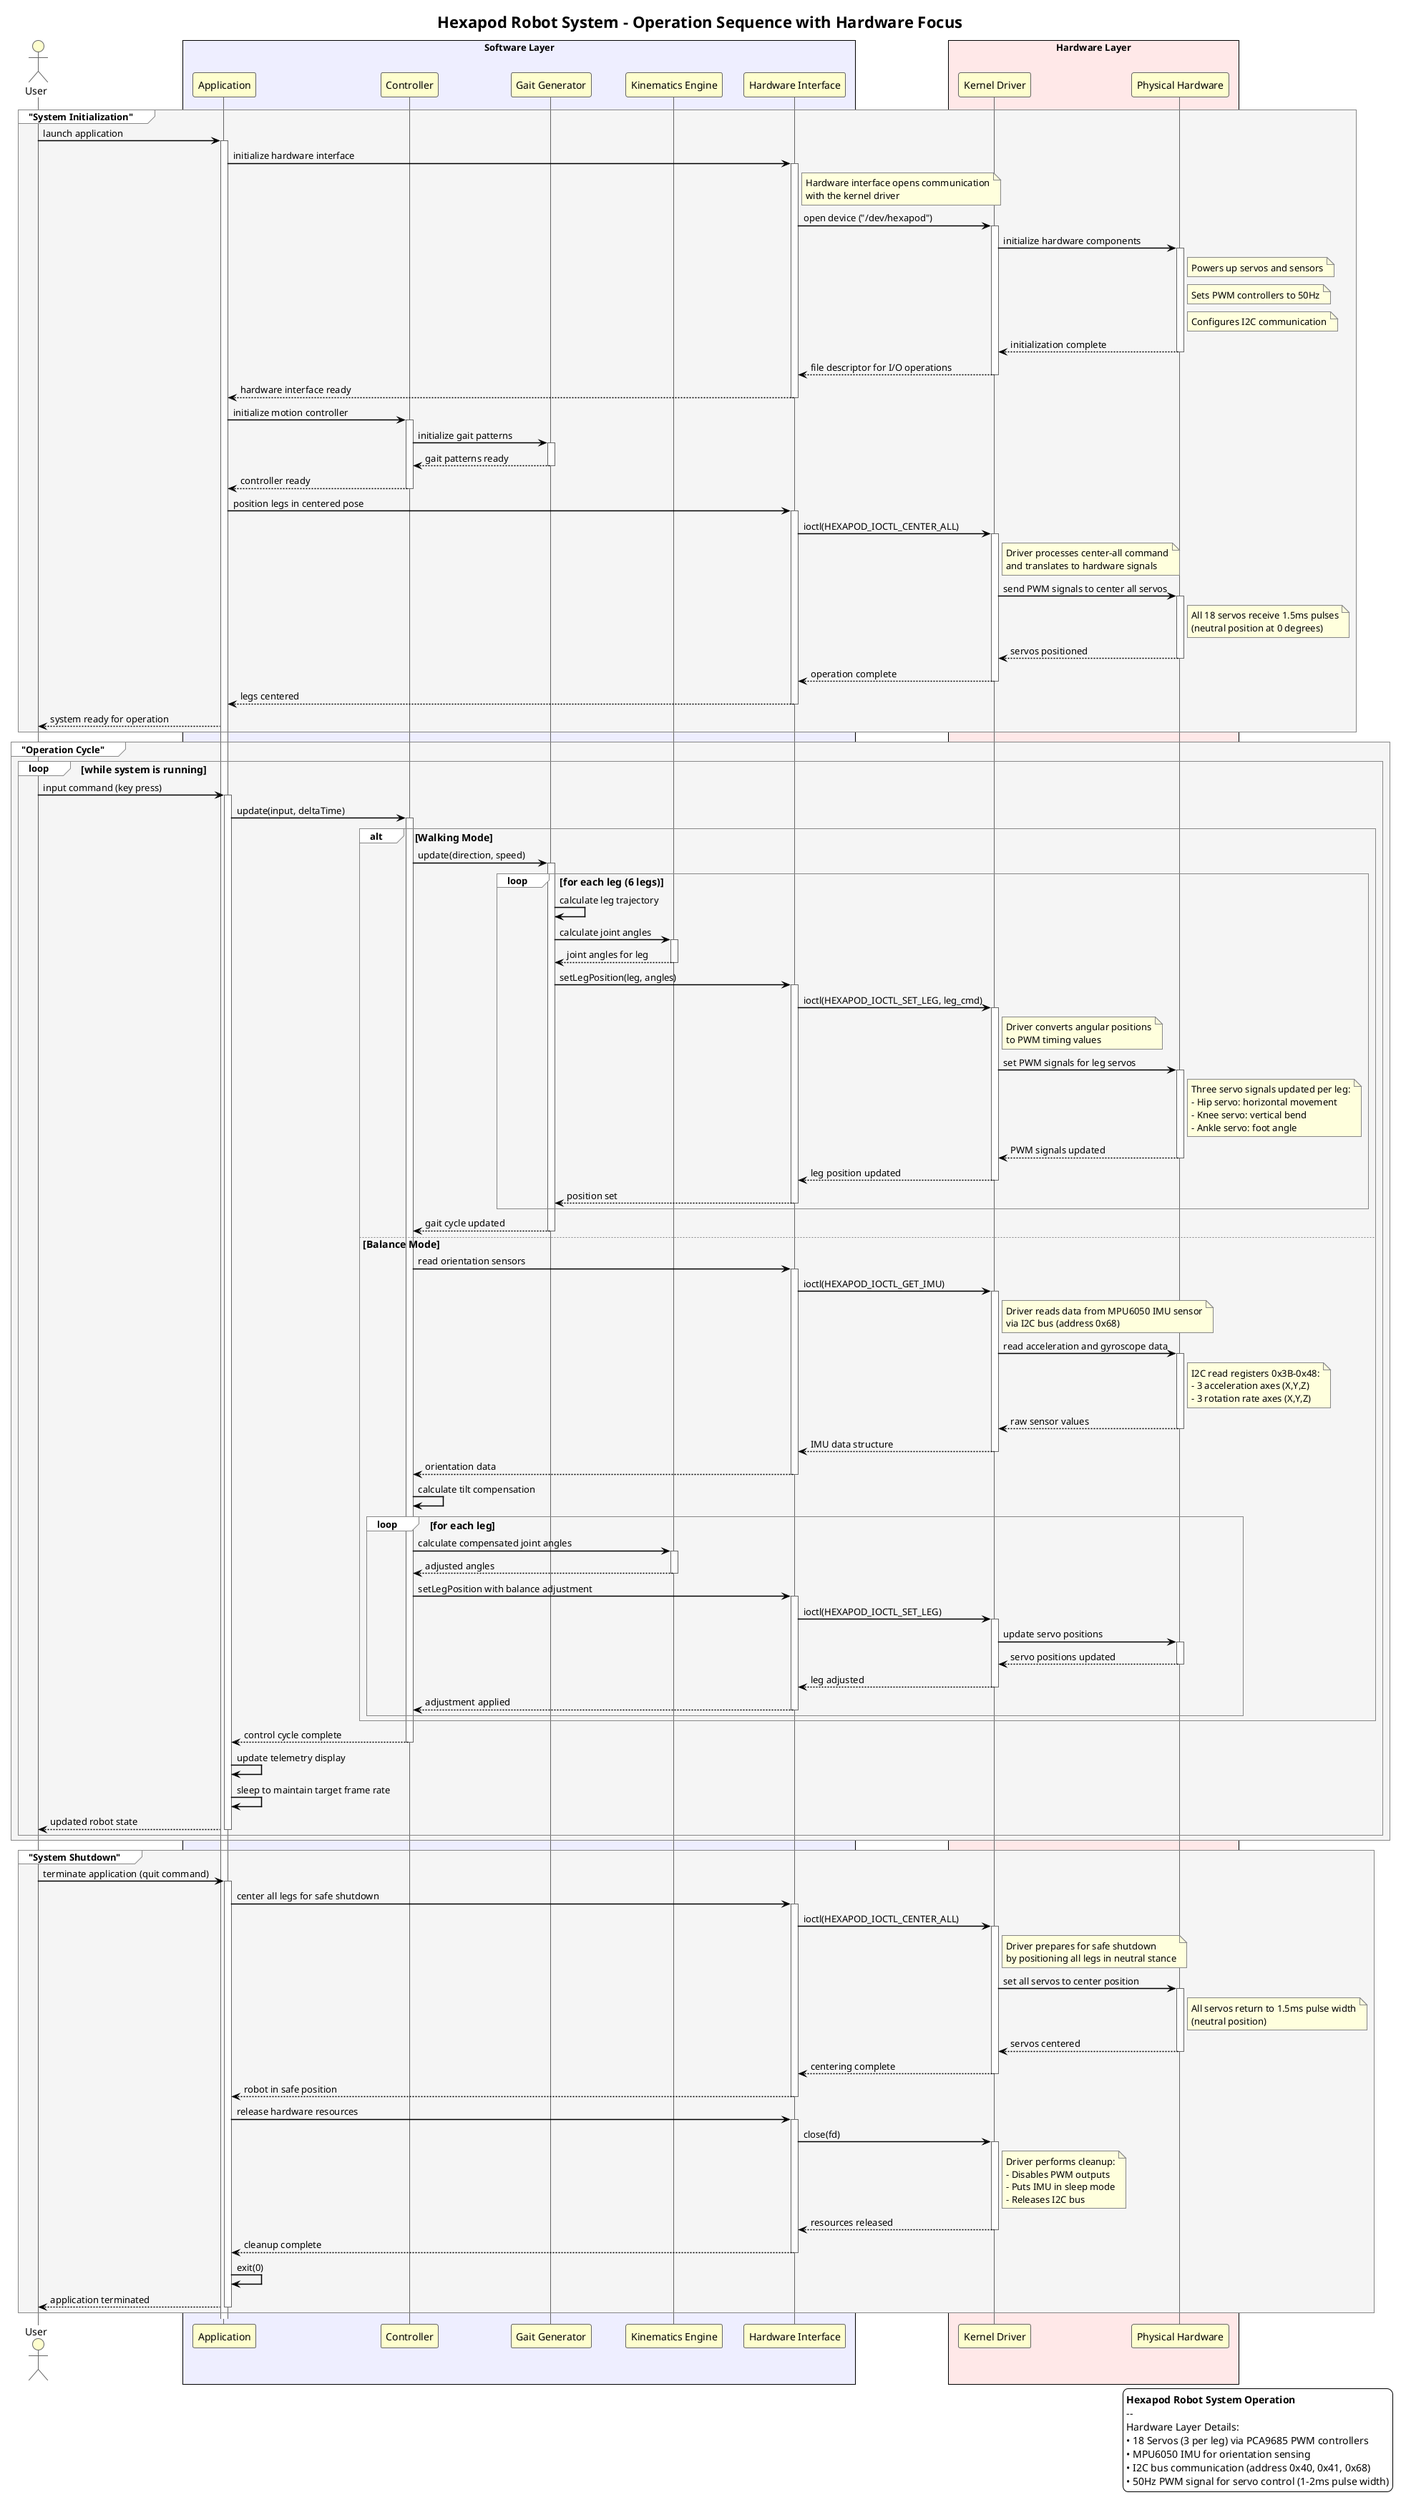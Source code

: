@startuml Hexapod Operation Sequence with Enhanced Hardware Visibility

' Custom styling for better readability
!theme plain
skinparam {
    SequenceArrowThickness 1.5
    SequenceGroupBodyBackgroundColor #F5F5F5
    SequenceGroupBorderColor #888888
    SequenceLifeLineBorderColor #666666
    SequenceLifeLineBackgroundColor #FEFEFE
    ParticipantBorderColor #666666
    ParticipantBackgroundColor #FEFECE
    ActorBorderColor #666666
    ActorBackgroundColor #FEFECE
    defaultFontName Arial
    NoteBorderColor #888888
    NoteBackgroundColor #FFFFDD
    SequenceGroupFontStyle bold
    SequenceGroupFontSize 14
    SequenceBoxBackgroundColor #E0EFEF
}

' Participants with more meaningful names and grouping
actor "User" as User
box "Software Layer" #EEEEFF
    participant "Application" as App
    participant "Controller" as Controller
    participant "Gait Generator" as Gait
    participant "Kinematics Engine" as Kinematics
    participant "Hardware Interface" as Hexapod
endbox

box "Hardware Layer" #FFE8E8
    participant "Kernel Driver" as Driver
    participant "Physical Hardware" as Hardware
endbox

' Title with better description
title Hexapod Robot System - Operation Sequence with Hardware Focus

' Startup sequence with clearer hardware interactions
group "System Initialization"
    User -> App: launch application
    activate App
    
    App -> Hexapod: initialize hardware interface
    activate Hexapod
    
    note right of Hexapod: Hardware interface opens communication\nwith the kernel driver
    Hexapod -> Driver: open device ("/dev/hexapod")
    activate Driver
    
    Driver -> Hardware: initialize hardware components
    activate Hardware
    note right of Hardware: Powers up servos and sensors
    note right of Hardware: Sets PWM controllers to 50Hz
    note right of Hardware: Configures I2C communication
    Hardware --> Driver: initialization complete
    deactivate Hardware
    
    Driver --> Hexapod: file descriptor for I/O operations
    deactivate Driver
    
    Hexapod --> App: hardware interface ready
    deactivate Hexapod
    
    App -> Controller: initialize motion controller
    activate Controller
    Controller -> Gait: initialize gait patterns
    activate Gait
    Gait --> Controller: gait patterns ready
    deactivate Gait
    Controller --> App: controller ready
    deactivate Controller
    
    ' Center legs at startup - important hardware interaction
    App -> Hexapod: position legs in centered pose
    activate Hexapod
    Hexapod -> Driver: ioctl(HEXAPOD_IOCTL_CENTER_ALL)
    activate Driver
    
    note right of Driver: Driver processes center-all command\nand translates to hardware signals
    
    Driver -> Hardware: send PWM signals to center all servos
    activate Hardware
    note right of Hardware: All 18 servos receive 1.5ms pulses\n(neutral position at 0 degrees)
    Hardware --> Driver: servos positioned
    deactivate Hardware
    
    Driver --> Hexapod: operation complete
    deactivate Driver
    
    Hexapod --> App: legs centered
    deactivate Hexapod
    
    App --> User: system ready for operation
end

' Main operation loop with enhanced hardware details
group "Operation Cycle"
    loop while system is running
        User -> App: input command (key press)
        activate App
        
        App -> Controller: update(input, deltaTime)
        activate Controller
        
        alt Walking Mode
            Controller -> Gait: update(direction, speed)
            activate Gait
            
            loop for each leg (6 legs)
                Gait -> Gait: calculate leg trajectory
                Gait -> Kinematics: calculate joint angles
                activate Kinematics
                Kinematics --> Gait: joint angles for leg
                deactivate Kinematics
                
                ' Hardware interaction for leg movement
                Gait -> Hexapod: setLegPosition(leg, angles)
                activate Hexapod
                
                Hexapod -> Driver: ioctl(HEXAPOD_IOCTL_SET_LEG, leg_cmd)
                activate Driver
                note right of Driver: Driver converts angular positions\nto PWM timing values
                
                Driver -> Hardware: set PWM signals for leg servos
                activate Hardware
                note right of Hardware: Three servo signals updated per leg:\n- Hip servo: horizontal movement\n- Knee servo: vertical bend\n- Ankle servo: foot angle
                Hardware --> Driver: PWM signals updated
                deactivate Hardware
                
                Driver --> Hexapod: leg position updated
                deactivate Driver
                Hexapod --> Gait: position set
                deactivate Hexapod
            end
            
            Gait --> Controller: gait cycle updated
            deactivate Gait
            
        else Balance Mode
            ' IMU sensor reading - important hardware interaction
            Controller -> Hexapod: read orientation sensors
            activate Hexapod
            
            Hexapod -> Driver: ioctl(HEXAPOD_IOCTL_GET_IMU)
            activate Driver
            
            note right of Driver: Driver reads data from MPU6050 IMU sensor\nvia I2C bus (address 0x68)
            
            Driver -> Hardware: read acceleration and gyroscope data
            activate Hardware
            note right of Hardware: I2C read registers 0x3B-0x48:\n- 3 acceleration axes (X,Y,Z)\n- 3 rotation rate axes (X,Y,Z)
            Hardware --> Driver: raw sensor values
            deactivate Hardware
            
            Driver --> Hexapod: IMU data structure
            deactivate Driver
            
            Hexapod --> Controller: orientation data
            deactivate Hexapod
            
            Controller -> Controller: calculate tilt compensation
            
            ' Apply balance adjustments to legs
            loop for each leg
                Controller -> Kinematics: calculate compensated joint angles
                activate Kinematics
                Kinematics --> Controller: adjusted angles
                deactivate Kinematics
                
                Controller -> Hexapod: setLegPosition with balance adjustment
                activate Hexapod
                
                Hexapod -> Driver: ioctl(HEXAPOD_IOCTL_SET_LEG)
                activate Driver
                Driver -> Hardware: update servo positions
                activate Hardware
                Hardware --> Driver: servo positions updated
                deactivate Hardware
                Driver --> Hexapod: leg adjusted
                deactivate Driver
                
                Hexapod --> Controller: adjustment applied
                deactivate Hexapod
            end
        end
        
        Controller --> App: control cycle complete
        deactivate Controller
        
        App -> App: update telemetry display
        
        ' Maintain timing with sleep
        App -> App: sleep to maintain target frame rate
        
        App --> User: updated robot state
        deactivate App
    end
end

' Shutdown sequence with hardware details
group "System Shutdown"
    User -> App: terminate application (quit command)
    activate App
    
    ' Safe shutdown - center legs
    App -> Hexapod: center all legs for safe shutdown
    activate Hexapod
    
    Hexapod -> Driver: ioctl(HEXAPOD_IOCTL_CENTER_ALL)
    activate Driver
    
    note right of Driver: Driver prepares for safe shutdown\nby positioning all legs in neutral stance
    
    Driver -> Hardware: set all servos to center position
    activate Hardware
    note right of Hardware: All servos return to 1.5ms pulse width\n(neutral position)
    Hardware --> Driver: servos centered
    deactivate Hardware
    
    Driver --> Hexapod: centering complete
    deactivate Driver
    
    Hexapod --> App: robot in safe position
    deactivate Hexapod
    
    ' Release hardware resources
    App -> Hexapod: release hardware resources
    activate Hexapod
    
    Hexapod -> Driver: close(fd)
    activate Driver
    note right of Driver: Driver performs cleanup:\n- Disables PWM outputs\n- Puts IMU in sleep mode\n- Releases I2C bus
    Driver --> Hexapod: resources released
    deactivate Driver
    
    Hexapod --> App: cleanup complete
    deactivate Hexapod
    
    App -> App: exit(0)
    App --> User: application terminated
    deactivate App
end

' Footer
legend right
  <b>Hexapod Robot System Operation</b>
  --
  Hardware Layer Details:
  • 18 Servos (3 per leg) via PCA9685 PWM controllers
  • MPU6050 IMU for orientation sensing
  • I2C bus communication (address 0x40, 0x41, 0x68)
  • 50Hz PWM signal for servo control (1-2ms pulse width)
endlegend

@enduml